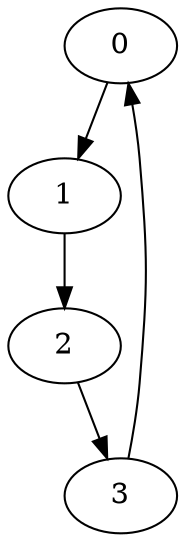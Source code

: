 digraph G {
	0;
	1;
	2;
	3;

	0 -> 1 [village=NothingImportant; name=Birch_Way; heightLimit=3; weight=10; primaryType=sideStreet; secondaryType=none;];
	1 -> 2 [village=NothingImportant; name=Sun_Street; heightLimit=3; weight=10; primaryType=sideStreet; secondaryType=none;];
	2 -> 3 [village=NothingImportant; name=Old_Village_Street; heightLimit=3; weight=10; primaryType=sideStreet; secondaryType=none;];
	3 -> 0 [village=NothingImportant; name=Valley_Path; heightLimit=3; weight=10; primaryType=sideStreet; secondaryType=none;];

}